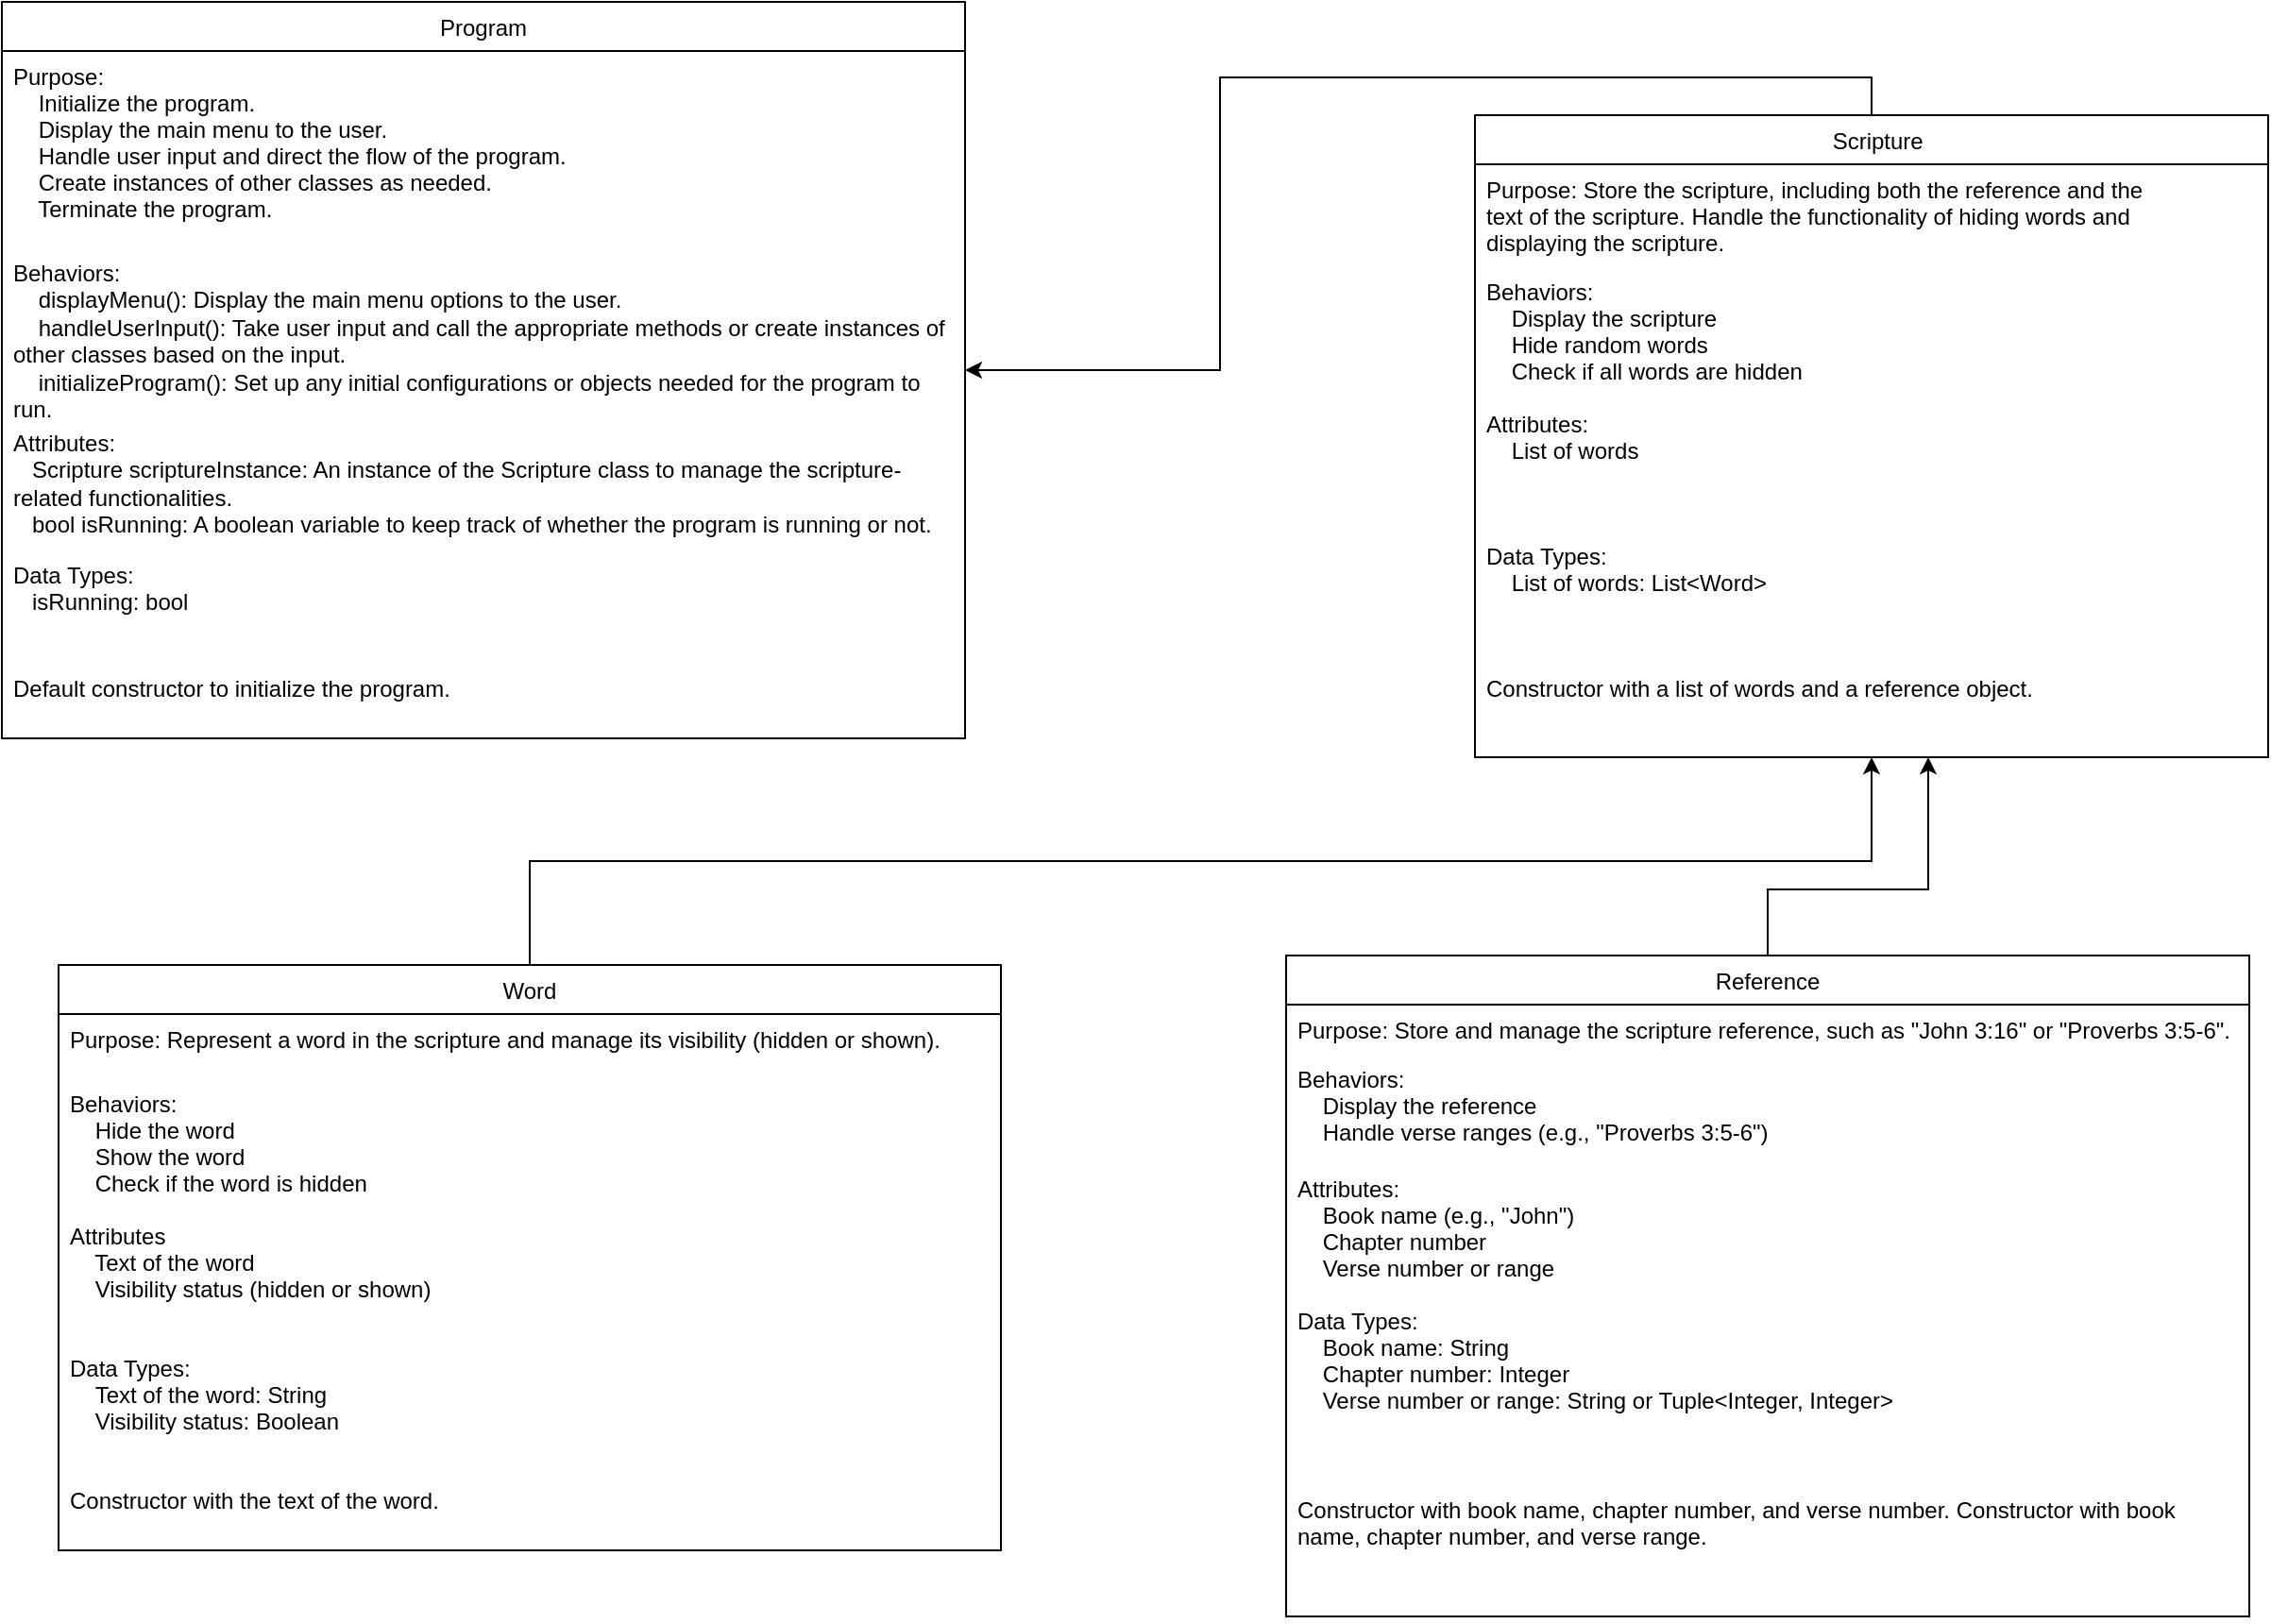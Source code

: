 <mxfile version="22.0.4" type="device">
  <diagram id="C5RBs43oDa-KdzZeNtuy" name="Page-1">
    <mxGraphModel dx="775" dy="423" grid="1" gridSize="10" guides="1" tooltips="1" connect="1" arrows="1" fold="1" page="1" pageScale="1" pageWidth="827" pageHeight="1169" math="0" shadow="0">
      <root>
        <mxCell id="WIyWlLk6GJQsqaUBKTNV-0" />
        <mxCell id="WIyWlLk6GJQsqaUBKTNV-1" parent="WIyWlLk6GJQsqaUBKTNV-0" />
        <mxCell id="UDMQVwWs__Dvb5Yp4lxq-12" style="edgeStyle=orthogonalEdgeStyle;rounded=0;orthogonalLoop=1;jettySize=auto;html=1;exitX=0.5;exitY=0;exitDx=0;exitDy=0;" edge="1" parent="WIyWlLk6GJQsqaUBKTNV-1" source="zkfFHV4jXpPFQw0GAbJ--0" target="UDMQVwWs__Dvb5Yp4lxq-4">
          <mxGeometry relative="1" as="geometry" />
        </mxCell>
        <mxCell id="zkfFHV4jXpPFQw0GAbJ--0" value="  Scripture" style="swimlane;fontStyle=0;align=center;verticalAlign=top;childLayout=stackLayout;horizontal=1;startSize=26;horizontalStack=0;resizeParent=1;resizeLast=0;collapsible=1;marginBottom=0;rounded=0;shadow=0;strokeWidth=1;" parent="WIyWlLk6GJQsqaUBKTNV-1" vertex="1">
          <mxGeometry x="810" y="90" width="420" height="340" as="geometry">
            <mxRectangle x="230" y="140" width="160" height="26" as="alternateBounds" />
          </mxGeometry>
        </mxCell>
        <mxCell id="zkfFHV4jXpPFQw0GAbJ--1" value="Purpose: Store the scripture, including both the reference and the &#xa;text of the scripture. Handle the functionality of hiding words and &#xa;displaying the scripture." style="text;align=left;verticalAlign=top;spacingLeft=4;spacingRight=4;overflow=hidden;rotatable=0;points=[[0,0.5],[1,0.5]];portConstraint=eastwest;" parent="zkfFHV4jXpPFQw0GAbJ--0" vertex="1">
          <mxGeometry y="26" width="420" height="54" as="geometry" />
        </mxCell>
        <mxCell id="zkfFHV4jXpPFQw0GAbJ--2" value="Behaviors:  &#xa;    Display the scripture&#xa;    Hide random words&#xa;    Check if all words are hidden" style="text;align=left;verticalAlign=top;spacingLeft=4;spacingRight=4;overflow=hidden;rotatable=0;points=[[0,0.5],[1,0.5]];portConstraint=eastwest;rounded=0;shadow=0;html=0;" parent="zkfFHV4jXpPFQw0GAbJ--0" vertex="1">
          <mxGeometry y="80" width="420" height="70" as="geometry" />
        </mxCell>
        <mxCell id="i7lRcRVNK4aYvKfpiaM_-5" value="Attributes:&#xa;    List of words" style="text;align=left;verticalAlign=top;spacingLeft=4;spacingRight=4;overflow=hidden;rotatable=0;points=[[0,0.5],[1,0.5]];portConstraint=eastwest;rounded=0;shadow=0;html=0;" parent="zkfFHV4jXpPFQw0GAbJ--0" vertex="1">
          <mxGeometry y="150" width="420" height="70" as="geometry" />
        </mxCell>
        <mxCell id="mBFeH4BHJxaqPa3TcuWl-0" value="Data Types:&#xa;    List of words: List&lt;Word&gt;" style="text;align=left;verticalAlign=top;spacingLeft=4;spacingRight=4;overflow=hidden;rotatable=0;points=[[0,0.5],[1,0.5]];portConstraint=eastwest;rounded=0;shadow=0;html=0;" parent="zkfFHV4jXpPFQw0GAbJ--0" vertex="1">
          <mxGeometry y="220" width="420" height="70" as="geometry" />
        </mxCell>
        <mxCell id="UDMQVwWs__Dvb5Yp4lxq-0" value="Constructor with a list of words and a reference object." style="text;align=left;verticalAlign=top;spacingLeft=4;spacingRight=4;overflow=hidden;rotatable=0;points=[[0,0.5],[1,0.5]];portConstraint=eastwest;rounded=0;shadow=0;html=0;" vertex="1" parent="zkfFHV4jXpPFQw0GAbJ--0">
          <mxGeometry y="290" width="420" height="50" as="geometry" />
        </mxCell>
        <mxCell id="UDMQVwWs__Dvb5Yp4lxq-15" style="edgeStyle=orthogonalEdgeStyle;rounded=0;orthogonalLoop=1;jettySize=auto;html=1;" edge="1" parent="WIyWlLk6GJQsqaUBKTNV-1" source="zkfFHV4jXpPFQw0GAbJ--6" target="zkfFHV4jXpPFQw0GAbJ--0">
          <mxGeometry relative="1" as="geometry">
            <Array as="points">
              <mxPoint x="965" y="500" />
              <mxPoint x="1050" y="500" />
            </Array>
          </mxGeometry>
        </mxCell>
        <mxCell id="zkfFHV4jXpPFQw0GAbJ--6" value="Reference" style="swimlane;fontStyle=0;align=center;verticalAlign=top;childLayout=stackLayout;horizontal=1;startSize=26;horizontalStack=0;resizeParent=1;resizeLast=0;collapsible=1;marginBottom=0;rounded=0;shadow=0;strokeWidth=1;" parent="WIyWlLk6GJQsqaUBKTNV-1" vertex="1">
          <mxGeometry x="710" y="535" width="510" height="350" as="geometry">
            <mxRectangle x="130" y="380" width="160" height="26" as="alternateBounds" />
          </mxGeometry>
        </mxCell>
        <mxCell id="zkfFHV4jXpPFQw0GAbJ--7" value="Purpose: Store and manage the scripture reference, such as &quot;John 3:16&quot; or &quot;Proverbs 3:5-6&quot;.&#xa;" style="text;align=left;verticalAlign=top;spacingLeft=4;spacingRight=4;overflow=hidden;rotatable=0;points=[[0,0.5],[1,0.5]];portConstraint=eastwest;" parent="zkfFHV4jXpPFQw0GAbJ--6" vertex="1">
          <mxGeometry y="26" width="510" height="26" as="geometry" />
        </mxCell>
        <mxCell id="zkfFHV4jXpPFQw0GAbJ--8" value="Behaviors:&#xa;    Display the reference&#xa;            Handle verse ranges (e.g., &quot;Proverbs 3:5-6&quot;)" style="text;align=left;verticalAlign=top;spacingLeft=4;spacingRight=4;overflow=hidden;rotatable=0;points=[[0,0.5],[1,0.5]];portConstraint=eastwest;rounded=0;shadow=0;html=0;" parent="zkfFHV4jXpPFQw0GAbJ--6" vertex="1">
          <mxGeometry y="52" width="510" height="58" as="geometry" />
        </mxCell>
        <mxCell id="i7lRcRVNK4aYvKfpiaM_-3" value="Attributes: &#xa;    Book name (e.g., &quot;John&quot;)&#xa;            Chapter number&#xa;            Verse number or range" style="text;align=left;verticalAlign=top;spacingLeft=4;spacingRight=4;overflow=hidden;rotatable=0;points=[[0,0.5],[1,0.5]];portConstraint=eastwest;rounded=0;shadow=0;html=0;" parent="zkfFHV4jXpPFQw0GAbJ--6" vertex="1">
          <mxGeometry y="110" width="510" height="70" as="geometry" />
        </mxCell>
        <mxCell id="mBFeH4BHJxaqPa3TcuWl-1" value="Data Types: &#xa;    Book name: String&#xa;    Chapter number: Integer&#xa;    Verse number or range: String or Tuple&lt;Integer, Integer&gt;" style="text;align=left;verticalAlign=top;spacingLeft=4;spacingRight=4;overflow=hidden;rotatable=0;points=[[0,0.5],[1,0.5]];portConstraint=eastwest;rounded=0;shadow=0;html=0;" parent="zkfFHV4jXpPFQw0GAbJ--6" vertex="1">
          <mxGeometry y="180" width="510" height="100" as="geometry" />
        </mxCell>
        <mxCell id="UDMQVwWs__Dvb5Yp4lxq-2" value="Constructor with book name, chapter number, and verse number. Constructor with book &#xa;name, chapter number, and verse range." style="text;align=left;verticalAlign=top;spacingLeft=4;spacingRight=4;overflow=hidden;rotatable=0;points=[[0,0.5],[1,0.5]];portConstraint=eastwest;" vertex="1" parent="zkfFHV4jXpPFQw0GAbJ--6">
          <mxGeometry y="280" width="510" height="70" as="geometry" />
        </mxCell>
        <mxCell id="UDMQVwWs__Dvb5Yp4lxq-17" style="edgeStyle=orthogonalEdgeStyle;rounded=0;orthogonalLoop=1;jettySize=auto;html=1;exitX=0.5;exitY=0;exitDx=0;exitDy=0;" edge="1" parent="WIyWlLk6GJQsqaUBKTNV-1" source="zkfFHV4jXpPFQw0GAbJ--13" target="zkfFHV4jXpPFQw0GAbJ--0">
          <mxGeometry relative="1" as="geometry" />
        </mxCell>
        <mxCell id="zkfFHV4jXpPFQw0GAbJ--13" value="Word" style="swimlane;fontStyle=0;align=center;verticalAlign=top;childLayout=stackLayout;horizontal=1;startSize=26;horizontalStack=0;resizeParent=1;resizeLast=0;collapsible=1;marginBottom=0;rounded=0;shadow=0;strokeWidth=1;" parent="WIyWlLk6GJQsqaUBKTNV-1" vertex="1">
          <mxGeometry x="60" y="540" width="499" height="310" as="geometry">
            <mxRectangle x="340" y="380" width="170" height="26" as="alternateBounds" />
          </mxGeometry>
        </mxCell>
        <mxCell id="zkfFHV4jXpPFQw0GAbJ--14" value="Purpose: Represent a word in the scripture and manage its visibility (hidden or shown)." style="text;align=left;verticalAlign=top;spacingLeft=4;spacingRight=4;overflow=hidden;rotatable=0;points=[[0,0.5],[1,0.5]];portConstraint=eastwest;" parent="zkfFHV4jXpPFQw0GAbJ--13" vertex="1">
          <mxGeometry y="26" width="499" height="34" as="geometry" />
        </mxCell>
        <mxCell id="i7lRcRVNK4aYvKfpiaM_-2" value="Behaviors: &#xa;    Hide the word&#xa;            Show the word&#xa;            Check if the word is hidden" style="text;align=left;verticalAlign=top;spacingLeft=4;spacingRight=4;overflow=hidden;rotatable=0;points=[[0,0.5],[1,0.5]];portConstraint=eastwest;" parent="zkfFHV4jXpPFQw0GAbJ--13" vertex="1">
          <mxGeometry y="60" width="499" height="70" as="geometry" />
        </mxCell>
        <mxCell id="i7lRcRVNK4aYvKfpiaM_-4" value="Attributes &#xa;    Text of the word&#xa;            Visibility status (hidden or shown)" style="text;align=left;verticalAlign=top;spacingLeft=4;spacingRight=4;overflow=hidden;rotatable=0;points=[[0,0.5],[1,0.5]];portConstraint=eastwest;" parent="zkfFHV4jXpPFQw0GAbJ--13" vertex="1">
          <mxGeometry y="130" width="499" height="70" as="geometry" />
        </mxCell>
        <mxCell id="mBFeH4BHJxaqPa3TcuWl-2" value="Data Types:&#xa;    Text of the word: String&#xa;    Visibility status: Boolean" style="text;align=left;verticalAlign=top;spacingLeft=4;spacingRight=4;overflow=hidden;rotatable=0;points=[[0,0.5],[1,0.5]];portConstraint=eastwest;" parent="zkfFHV4jXpPFQw0GAbJ--13" vertex="1">
          <mxGeometry y="200" width="499" height="70" as="geometry" />
        </mxCell>
        <mxCell id="UDMQVwWs__Dvb5Yp4lxq-3" value="Constructor with the text of the word." style="text;align=left;verticalAlign=top;spacingLeft=4;spacingRight=4;overflow=hidden;rotatable=0;points=[[0,0.5],[1,0.5]];portConstraint=eastwest;" vertex="1" parent="zkfFHV4jXpPFQw0GAbJ--13">
          <mxGeometry y="270" width="499" height="40" as="geometry" />
        </mxCell>
        <mxCell id="UDMQVwWs__Dvb5Yp4lxq-4" value="Program" style="swimlane;fontStyle=0;align=center;verticalAlign=top;childLayout=stackLayout;horizontal=1;startSize=26;horizontalStack=0;resizeParent=1;resizeLast=0;collapsible=1;marginBottom=0;rounded=0;shadow=0;strokeWidth=1;" vertex="1" parent="WIyWlLk6GJQsqaUBKTNV-1">
          <mxGeometry x="30" y="30" width="510" height="390" as="geometry">
            <mxRectangle x="130" y="380" width="160" height="26" as="alternateBounds" />
          </mxGeometry>
        </mxCell>
        <mxCell id="UDMQVwWs__Dvb5Yp4lxq-5" value="Purpose: &#xa;    Initialize the program. &#xa;    Display the main menu to the user. &#xa;    Handle user input and direct the flow of the program.&#xa;    Create instances of other classes as needed.&#xa;    Terminate the program." style="text;align=left;verticalAlign=top;spacingLeft=4;spacingRight=4;overflow=hidden;rotatable=0;points=[[0,0.5],[1,0.5]];portConstraint=eastwest;" vertex="1" parent="UDMQVwWs__Dvb5Yp4lxq-4">
          <mxGeometry y="26" width="510" height="104" as="geometry" />
        </mxCell>
        <mxCell id="UDMQVwWs__Dvb5Yp4lxq-6" value="Behaviors:&#xa;    displayMenu(): Display the main menu options to the user.&#xa;    handleUserInput(): Take user input and call the appropriate methods or create instances of other classes based on the input.&#xa;    initializeProgram(): Set up any initial configurations or objects needed for the program to run.&#xa;    terminateProgram(): End the program gracefully, ensuring any necessary cleanup is done." style="text;align=left;verticalAlign=top;spacingLeft=4;spacingRight=4;overflow=hidden;rotatable=0;points=[[0,0.5],[1,0.5]];portConstraint=eastwest;rounded=0;shadow=0;html=0;whiteSpace=wrap;" vertex="1" parent="UDMQVwWs__Dvb5Yp4lxq-4">
          <mxGeometry y="130" width="510" height="90" as="geometry" />
        </mxCell>
        <mxCell id="UDMQVwWs__Dvb5Yp4lxq-7" value="Attributes: &#xa;   Scripture scriptureInstance: An instance of the Scripture class to manage the scripture-related functionalities.&#xa;   bool isRunning: A boolean variable to keep track of whether the program is running or not." style="text;align=left;verticalAlign=top;spacingLeft=4;spacingRight=4;overflow=hidden;rotatable=0;points=[[0,0.5],[1,0.5]];portConstraint=eastwest;rounded=0;shadow=0;html=0;whiteSpace=wrap;" vertex="1" parent="UDMQVwWs__Dvb5Yp4lxq-4">
          <mxGeometry y="220" width="510" height="70" as="geometry" />
        </mxCell>
        <mxCell id="UDMQVwWs__Dvb5Yp4lxq-8" value="Data Types: &#xa;   isRunning: bool" style="text;align=left;verticalAlign=top;spacingLeft=4;spacingRight=4;overflow=hidden;rotatable=0;points=[[0,0.5],[1,0.5]];portConstraint=eastwest;rounded=0;shadow=0;html=0;" vertex="1" parent="UDMQVwWs__Dvb5Yp4lxq-4">
          <mxGeometry y="290" width="510" height="60" as="geometry" />
        </mxCell>
        <mxCell id="UDMQVwWs__Dvb5Yp4lxq-9" value="Default constructor to initialize the program." style="text;align=left;verticalAlign=top;spacingLeft=4;spacingRight=4;overflow=hidden;rotatable=0;points=[[0,0.5],[1,0.5]];portConstraint=eastwest;" vertex="1" parent="UDMQVwWs__Dvb5Yp4lxq-4">
          <mxGeometry y="350" width="510" height="40" as="geometry" />
        </mxCell>
      </root>
    </mxGraphModel>
  </diagram>
</mxfile>
